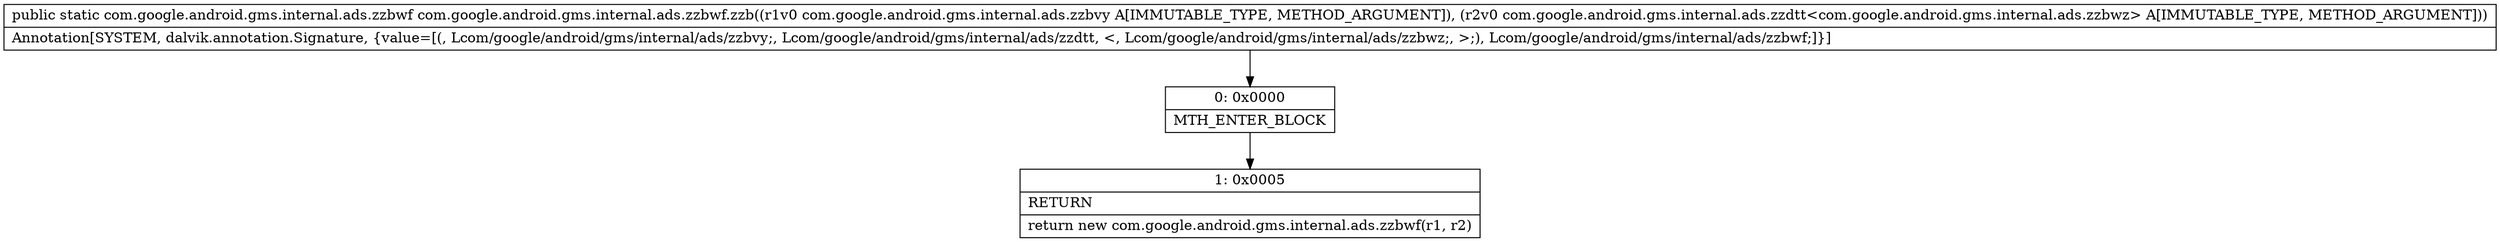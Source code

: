 digraph "CFG forcom.google.android.gms.internal.ads.zzbwf.zzb(Lcom\/google\/android\/gms\/internal\/ads\/zzbvy;Lcom\/google\/android\/gms\/internal\/ads\/zzdtt;)Lcom\/google\/android\/gms\/internal\/ads\/zzbwf;" {
Node_0 [shape=record,label="{0\:\ 0x0000|MTH_ENTER_BLOCK\l}"];
Node_1 [shape=record,label="{1\:\ 0x0005|RETURN\l|return new com.google.android.gms.internal.ads.zzbwf(r1, r2)\l}"];
MethodNode[shape=record,label="{public static com.google.android.gms.internal.ads.zzbwf com.google.android.gms.internal.ads.zzbwf.zzb((r1v0 com.google.android.gms.internal.ads.zzbvy A[IMMUTABLE_TYPE, METHOD_ARGUMENT]), (r2v0 com.google.android.gms.internal.ads.zzdtt\<com.google.android.gms.internal.ads.zzbwz\> A[IMMUTABLE_TYPE, METHOD_ARGUMENT]))  | Annotation[SYSTEM, dalvik.annotation.Signature, \{value=[(, Lcom\/google\/android\/gms\/internal\/ads\/zzbvy;, Lcom\/google\/android\/gms\/internal\/ads\/zzdtt, \<, Lcom\/google\/android\/gms\/internal\/ads\/zzbwz;, \>;), Lcom\/google\/android\/gms\/internal\/ads\/zzbwf;]\}]\l}"];
MethodNode -> Node_0;
Node_0 -> Node_1;
}

